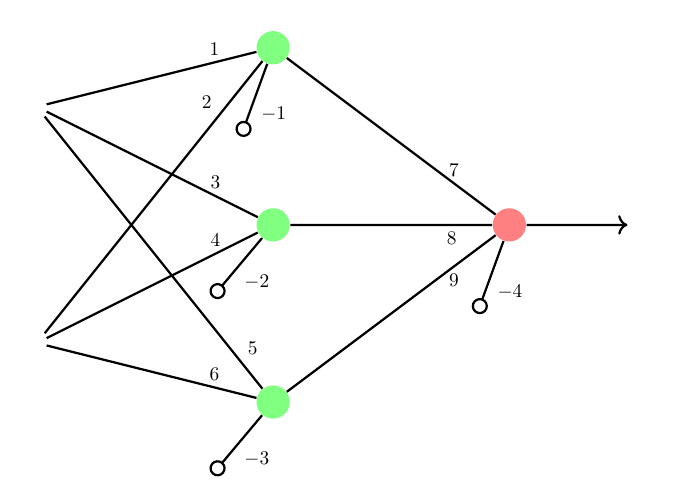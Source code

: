 % Figure after Kjell Magne Fauske
% http://www.texample.net/tikz/examples/neural-network/
\begin{tikzpicture}[scale=1.5]
   \def\layersep{2cm}
    \tikzstyle{every pin edge}=[thick]
    \tikzstyle{neuron}=[circle,fill=black!25,minimum size=12pt,inner sep=0pt]
    \tikzstyle{entree}=[];
    \tikzstyle{input neuron}=[neuron, fill=green!50];
    \tikzstyle{output neuron}=[neuron, fill=red!50];
    \tikzstyle{hidden neuron}=[neuron, fill=blue!50];
    \tikzstyle{annot} = [text width=4em, text centered]

% Entree
\node[entree,blue] (E-1) at (-\layersep,-0.5) {};
\node[entree,blue] (E-2) at (-\layersep,-2.5) {};

% Premiere couche
\node[input neuron] (I-1) at (0,0) {};
\node[input neuron] (I-2) at (0,-1.5) {};
\node[input neuron] (I-3) at (0,-3) {};

\node[above right=0.8ex,scale=0.7] at (I-1) {};
\node[below right=0.8ex,scale=0.7] at (I-2) {};
\node[below right=0.8ex,scale=0.7] at (I-3) {};

% \node[above right=0.8ex,blue] at (I-1) {$s_1$};
% \node[above right=0.8ex,blue] at (I-2) {$s_2$};
% \node[above right=0.8ex,blue] at (I-3) {$s_3$};

%Seconde couche et sortie
\node[output neuron] (O) at (\layersep,-1.5 cm) {};
\node[below right=0.8ex,scale=0.7] at (O) {};

% Arrete et poids
 \path[thick] (E-1) edge node[pos=0.8,above,scale=0.7]{$1$} (I-1) ;
 \path[thick] (E-2) edge node[pos=0.8,above left,scale=0.7]{$2$} (I-1);
\draw[-o,thick] (I-1) to node[midway,below right,scale=0.7]{$-1$} ++ (-110:0.8);

 \path[thick] (E-1) edge node[pos=0.8,above,scale=0.7]{$3$} (I-2);
 \path[thick] (E-2) edge node[pos=0.8,above,scale=0.7]{$4$} (I-2);
 \draw[-o,thick] (I-2) to node[midway,below right,scale=0.7]{$-2$} ++ (-130:0.8);

 \path[thick] (E-1) edge node[pos=0.9,above right,scale=0.7]{$5$} (I-3);
 \path[thick] (E-2) edge node[pos=0.8,above,scale=0.7]{$6$} (I-3);
 \draw[-o,thick] (I-3) to node[midway,below right,scale=0.7]{$-3$} ++ (-130:0.8);

 \path[thick] (I-1) edge node[pos=0.8,above,scale=0.7]{$7$} (O);
 \path[thick] (I-2) edge node[pos=0.8,below,scale=0.7]{$8$}(O);
 \path[thick] (I-3) edge node[pos=0.8,below,scale=0.7]{$9$}(O);
 \draw[-o,thick] (O) to node[midway,below right,scale=0.7]{$-4$} ++ (-110:0.8) ;

% Sortie
 \draw[->,thick] (O)-- ++(1,0) node[right,blue]{};

\end{tikzpicture}  